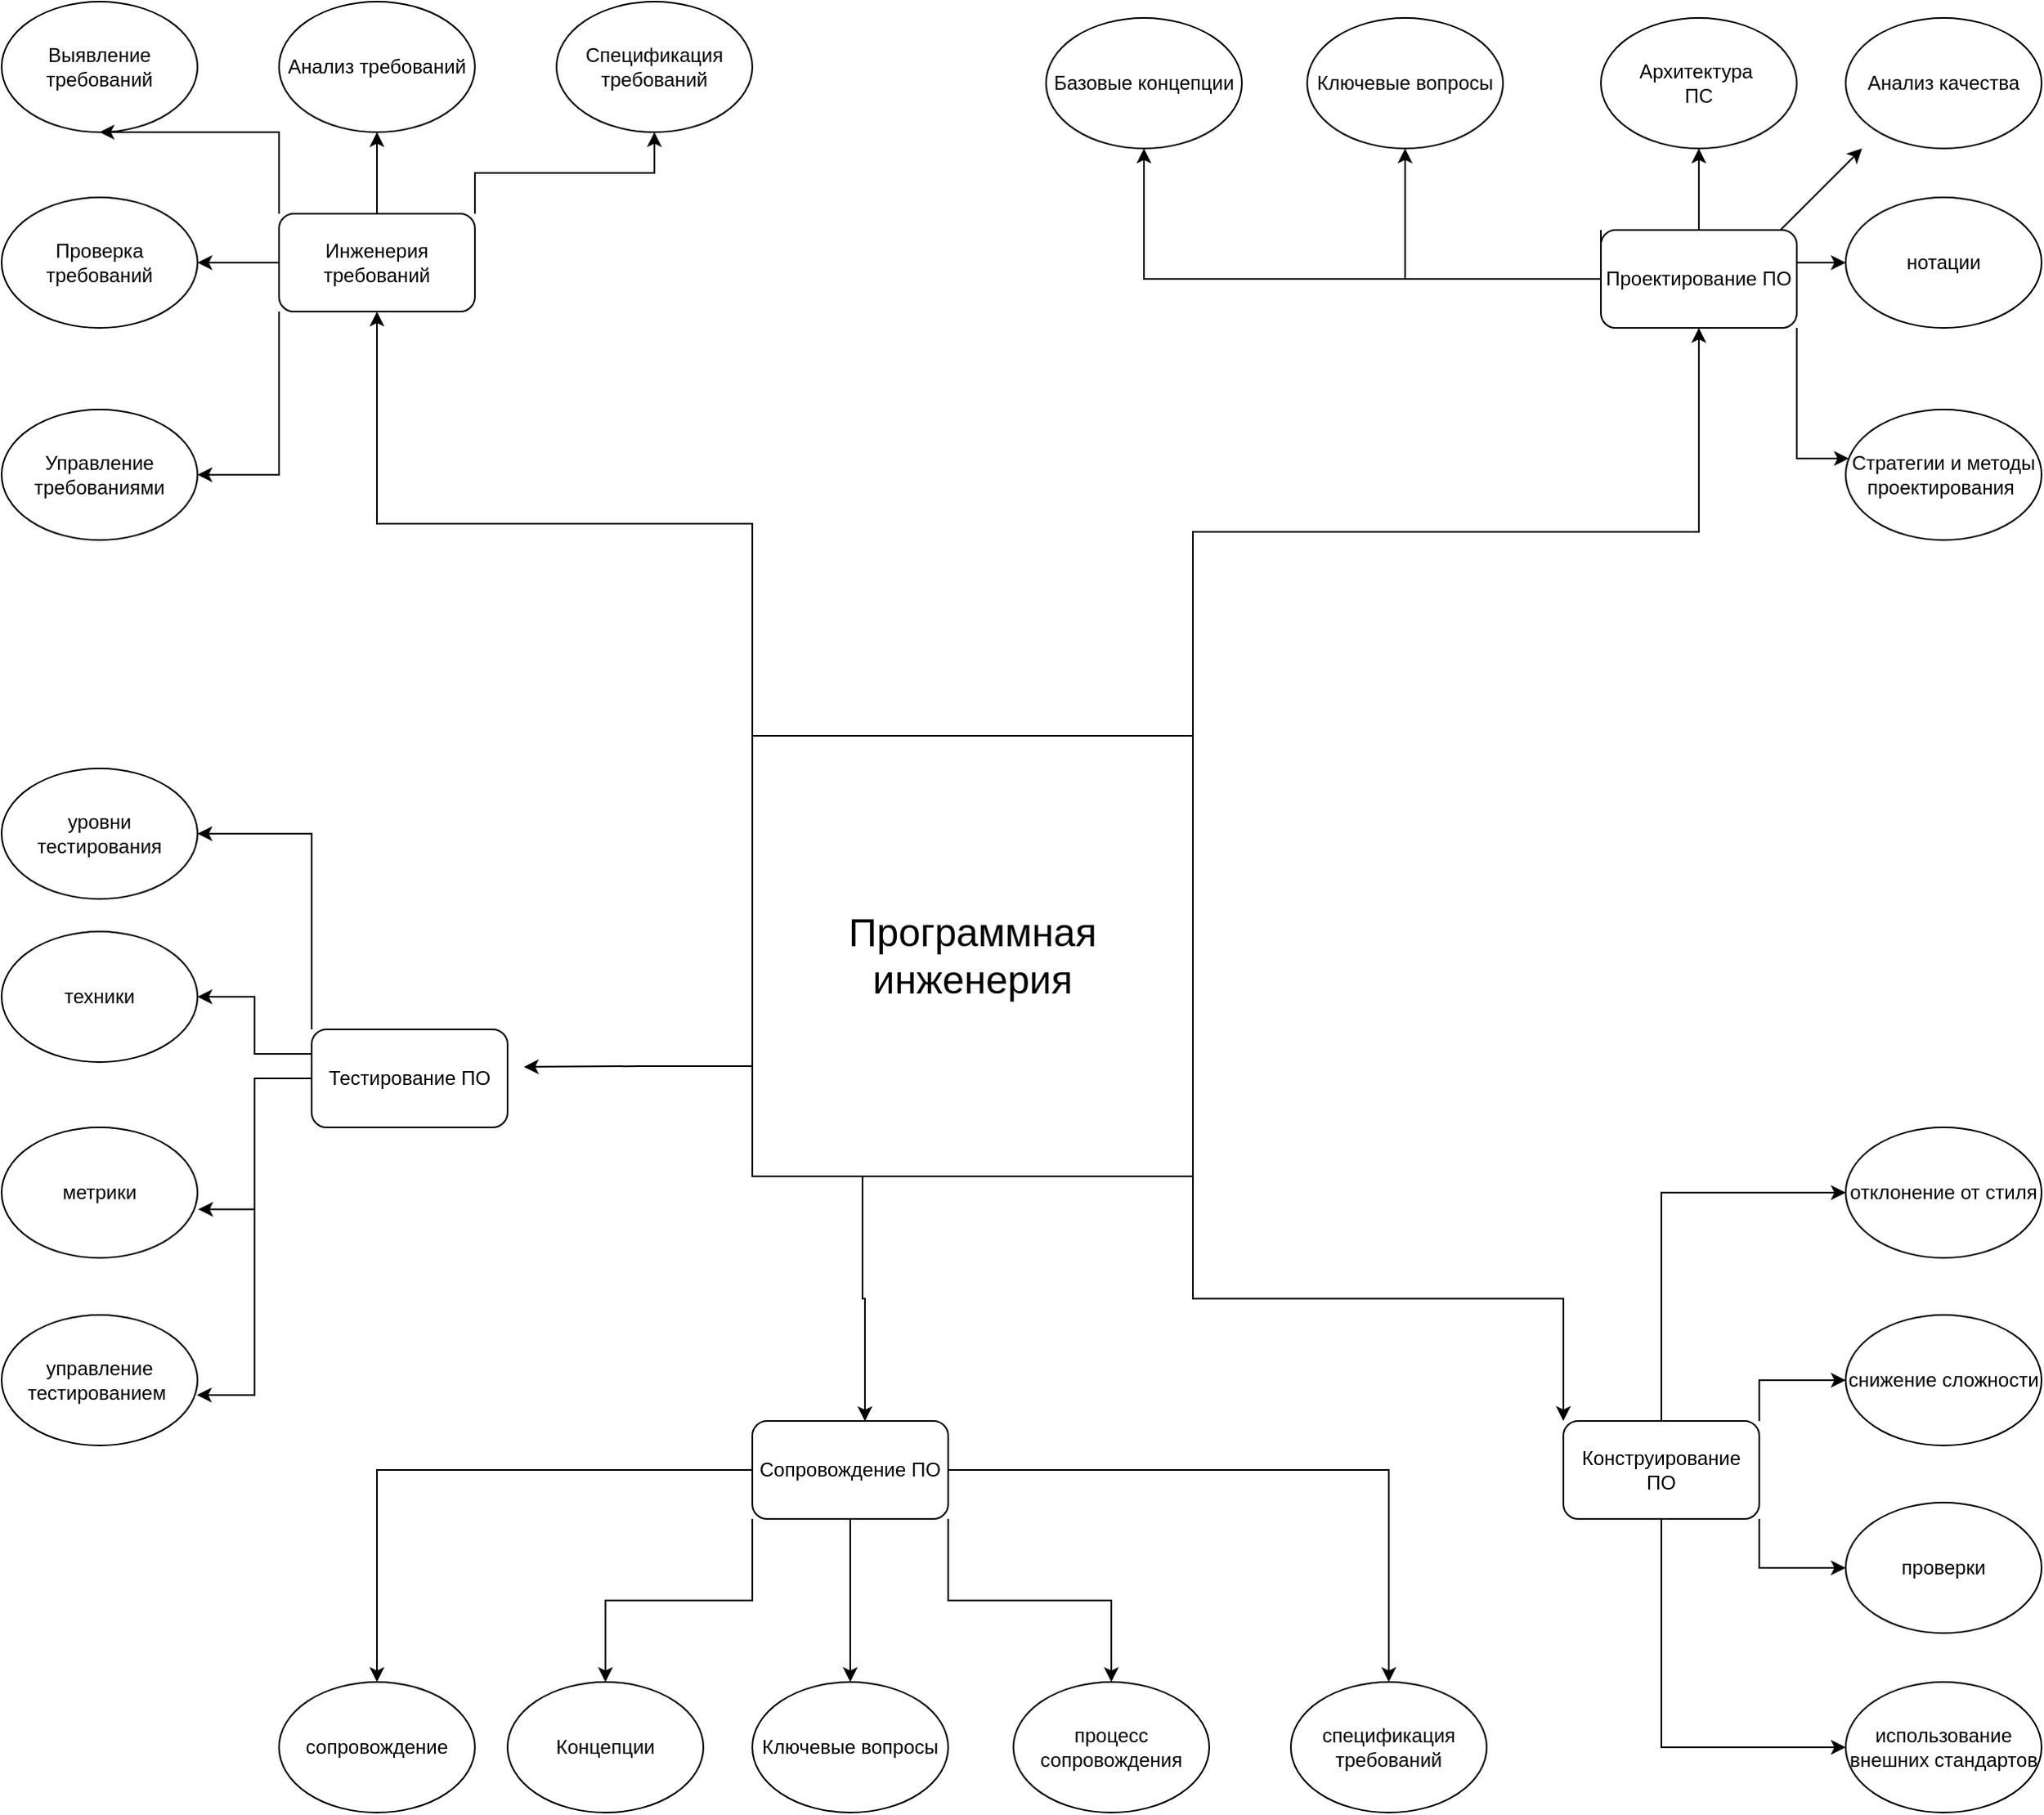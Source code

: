 <mxfile version="21.6.8" type="device">
  <diagram name="Страница — 1" id="esZpWJS2I06WDqgXDeGs">
    <mxGraphModel dx="4052" dy="2764" grid="1" gridSize="10" guides="1" tooltips="1" connect="1" arrows="1" fold="1" page="1" pageScale="1" pageWidth="827" pageHeight="1169" math="0" shadow="0">
      <root>
        <mxCell id="0" />
        <mxCell id="1" parent="0" />
        <mxCell id="YPbqLcL4oIMu2ijW4iQH-13" value="Анализ требований" style="ellipse;whiteSpace=wrap;html=1;" parent="1" vertex="1">
          <mxGeometry x="-80" y="-260" width="120" height="80" as="geometry" />
        </mxCell>
        <mxCell id="YPbqLcL4oIMu2ijW4iQH-14" value="Выявление требований" style="ellipse;whiteSpace=wrap;html=1;" parent="1" vertex="1">
          <mxGeometry x="-250" y="-260" width="120" height="80" as="geometry" />
        </mxCell>
        <mxCell id="YPbqLcL4oIMu2ijW4iQH-15" value="Проверка требований" style="ellipse;whiteSpace=wrap;html=1;" parent="1" vertex="1">
          <mxGeometry x="-250" y="-140" width="120" height="80" as="geometry" />
        </mxCell>
        <mxCell id="YPbqLcL4oIMu2ijW4iQH-16" value="Спецификация требований" style="ellipse;whiteSpace=wrap;html=1;" parent="1" vertex="1">
          <mxGeometry x="90" y="-260" width="120" height="80" as="geometry" />
        </mxCell>
        <mxCell id="YPbqLcL4oIMu2ijW4iQH-17" value="Управление требованиями" style="ellipse;whiteSpace=wrap;html=1;" parent="1" vertex="1">
          <mxGeometry x="-250" y="-10" width="120" height="80" as="geometry" />
        </mxCell>
        <mxCell id="YPbqLcL4oIMu2ijW4iQH-24" value="Базовые концепции" style="ellipse;whiteSpace=wrap;html=1;" parent="1" vertex="1">
          <mxGeometry x="390" y="-250" width="120" height="80" as="geometry" />
        </mxCell>
        <mxCell id="YPbqLcL4oIMu2ijW4iQH-25" value="Ключевые вопросы" style="ellipse;whiteSpace=wrap;html=1;" parent="1" vertex="1">
          <mxGeometry x="550" y="-250" width="120" height="80" as="geometry" />
        </mxCell>
        <mxCell id="YPbqLcL4oIMu2ijW4iQH-26" value="Архитектура&amp;nbsp;&lt;br&gt;&lt;font&gt;ПС&lt;/font&gt;" style="ellipse;whiteSpace=wrap;html=1;" parent="1" vertex="1">
          <mxGeometry x="730" y="-250" width="120" height="80" as="geometry" />
        </mxCell>
        <mxCell id="YPbqLcL4oIMu2ijW4iQH-27" value="Анализ качества" style="ellipse;whiteSpace=wrap;html=1;" parent="1" vertex="1">
          <mxGeometry x="880" y="-250" width="120" height="80" as="geometry" />
        </mxCell>
        <mxCell id="YPbqLcL4oIMu2ijW4iQH-28" value="нотации" style="ellipse;whiteSpace=wrap;html=1;" parent="1" vertex="1">
          <mxGeometry x="880" y="-140" width="120" height="80" as="geometry" />
        </mxCell>
        <mxCell id="YPbqLcL4oIMu2ijW4iQH-29" value="&lt;font&gt;Стратегии и методы&lt;/font&gt;&lt;br&gt;&lt;font&gt;проектирования&amp;nbsp;&lt;/font&gt;" style="ellipse;whiteSpace=wrap;html=1;" parent="1" vertex="1">
          <mxGeometry x="880" y="-10" width="120" height="80" as="geometry" />
        </mxCell>
        <mxCell id="YPbqLcL4oIMu2ijW4iQH-38" value="отклонение от стиля" style="ellipse;whiteSpace=wrap;html=1;" parent="1" vertex="1">
          <mxGeometry x="880" y="430" width="120" height="80" as="geometry" />
        </mxCell>
        <mxCell id="YPbqLcL4oIMu2ijW4iQH-40" value="использование внешних стандартов" style="ellipse;whiteSpace=wrap;html=1;" parent="1" vertex="1">
          <mxGeometry x="880" y="770" width="120" height="80" as="geometry" />
        </mxCell>
        <mxCell id="YPbqLcL4oIMu2ijW4iQH-41" value="проверки" style="ellipse;whiteSpace=wrap;html=1;" parent="1" vertex="1">
          <mxGeometry x="880" y="660" width="120" height="80" as="geometry" />
        </mxCell>
        <mxCell id="YPbqLcL4oIMu2ijW4iQH-46" value="Концепции" style="ellipse;whiteSpace=wrap;html=1;" parent="1" vertex="1">
          <mxGeometry x="60" y="770" width="120" height="80" as="geometry" />
        </mxCell>
        <mxCell id="YPbqLcL4oIMu2ijW4iQH-49" value="сопровождение" style="ellipse;whiteSpace=wrap;html=1;" parent="1" vertex="1">
          <mxGeometry x="-80" y="770" width="120" height="80" as="geometry" />
        </mxCell>
        <mxCell id="YPbqLcL4oIMu2ijW4iQH-50" value="спецификация требований" style="ellipse;whiteSpace=wrap;html=1;" parent="1" vertex="1">
          <mxGeometry x="540" y="770" width="120" height="80" as="geometry" />
        </mxCell>
        <mxCell id="YPbqLcL4oIMu2ijW4iQH-51" value="процесс сопровождения" style="ellipse;whiteSpace=wrap;html=1;" parent="1" vertex="1">
          <mxGeometry x="370" y="770" width="120" height="80" as="geometry" />
        </mxCell>
        <mxCell id="YPbqLcL4oIMu2ijW4iQH-52" value="Ключевые вопросы" style="ellipse;whiteSpace=wrap;html=1;" parent="1" vertex="1">
          <mxGeometry x="210" y="770" width="120" height="80" as="geometry" />
        </mxCell>
        <mxCell id="YPbqLcL4oIMu2ijW4iQH-53" value="уровни тестирования" style="ellipse;whiteSpace=wrap;html=1;" parent="1" vertex="1">
          <mxGeometry x="-250" y="210" width="120" height="80" as="geometry" />
        </mxCell>
        <mxCell id="YPbqLcL4oIMu2ijW4iQH-54" value="управление тестированием&amp;nbsp;" style="ellipse;whiteSpace=wrap;html=1;" parent="1" vertex="1">
          <mxGeometry x="-250" y="545" width="120" height="80" as="geometry" />
        </mxCell>
        <mxCell id="YPbqLcL4oIMu2ijW4iQH-55" value="техники" style="ellipse;whiteSpace=wrap;html=1;" parent="1" vertex="1">
          <mxGeometry x="-250" y="310" width="120" height="80" as="geometry" />
        </mxCell>
        <mxCell id="YPbqLcL4oIMu2ijW4iQH-56" value="метрики" style="ellipse;whiteSpace=wrap;html=1;" parent="1" vertex="1">
          <mxGeometry x="-250" y="430" width="120" height="80" as="geometry" />
        </mxCell>
        <mxCell id="YPbqLcL4oIMu2ijW4iQH-37" value="снижение сложности" style="ellipse;whiteSpace=wrap;html=1;" parent="1" vertex="1">
          <mxGeometry x="880" y="545" width="120" height="80" as="geometry" />
        </mxCell>
        <mxCell id="ijlC7aCjJat3Xiyn8PTm-38" style="edgeStyle=orthogonalEdgeStyle;rounded=0;orthogonalLoop=1;jettySize=auto;html=1;exitX=0;exitY=0;exitDx=0;exitDy=0;entryX=0.5;entryY=1;entryDx=0;entryDy=0;" edge="1" parent="1" source="ijlC7aCjJat3Xiyn8PTm-5" target="ijlC7aCjJat3Xiyn8PTm-7">
          <mxGeometry relative="1" as="geometry" />
        </mxCell>
        <mxCell id="ijlC7aCjJat3Xiyn8PTm-39" style="edgeStyle=orthogonalEdgeStyle;rounded=0;orthogonalLoop=1;jettySize=auto;html=1;exitX=1;exitY=0;exitDx=0;exitDy=0;entryX=0.5;entryY=1;entryDx=0;entryDy=0;" edge="1" parent="1" source="ijlC7aCjJat3Xiyn8PTm-5" target="ijlC7aCjJat3Xiyn8PTm-8">
          <mxGeometry relative="1" as="geometry" />
        </mxCell>
        <mxCell id="ijlC7aCjJat3Xiyn8PTm-40" style="edgeStyle=orthogonalEdgeStyle;rounded=0;orthogonalLoop=1;jettySize=auto;html=1;exitX=0;exitY=0.75;exitDx=0;exitDy=0;" edge="1" parent="1" source="ijlC7aCjJat3Xiyn8PTm-5">
          <mxGeometry relative="1" as="geometry">
            <mxPoint x="70" y="392.941" as="targetPoint" />
          </mxGeometry>
        </mxCell>
        <mxCell id="ijlC7aCjJat3Xiyn8PTm-41" style="edgeStyle=orthogonalEdgeStyle;rounded=0;orthogonalLoop=1;jettySize=auto;html=1;exitX=0.25;exitY=1;exitDx=0;exitDy=0;entryX=0.575;entryY=0.002;entryDx=0;entryDy=0;entryPerimeter=0;" edge="1" parent="1" source="ijlC7aCjJat3Xiyn8PTm-5" target="ijlC7aCjJat3Xiyn8PTm-10">
          <mxGeometry relative="1" as="geometry">
            <Array as="points">
              <mxPoint x="277" y="535" />
              <mxPoint x="279" y="535" />
            </Array>
          </mxGeometry>
        </mxCell>
        <mxCell id="ijlC7aCjJat3Xiyn8PTm-42" style="edgeStyle=orthogonalEdgeStyle;rounded=0;orthogonalLoop=1;jettySize=auto;html=1;exitX=1;exitY=1;exitDx=0;exitDy=0;entryX=0;entryY=0;entryDx=0;entryDy=0;" edge="1" parent="1" source="ijlC7aCjJat3Xiyn8PTm-5" target="ijlC7aCjJat3Xiyn8PTm-11">
          <mxGeometry relative="1" as="geometry" />
        </mxCell>
        <mxCell id="ijlC7aCjJat3Xiyn8PTm-5" value="&lt;font style=&quot;font-size: 24px;&quot;&gt;Программная инженерия&lt;/font&gt;" style="whiteSpace=wrap;html=1;aspect=fixed;" vertex="1" parent="1">
          <mxGeometry x="210" y="190" width="270" height="270" as="geometry" />
        </mxCell>
        <mxCell id="ijlC7aCjJat3Xiyn8PTm-12" style="edgeStyle=orthogonalEdgeStyle;rounded=0;orthogonalLoop=1;jettySize=auto;html=1;exitX=0;exitY=1;exitDx=0;exitDy=0;entryX=1;entryY=0.5;entryDx=0;entryDy=0;" edge="1" parent="1" source="ijlC7aCjJat3Xiyn8PTm-7" target="YPbqLcL4oIMu2ijW4iQH-17">
          <mxGeometry relative="1" as="geometry" />
        </mxCell>
        <mxCell id="ijlC7aCjJat3Xiyn8PTm-13" style="edgeStyle=orthogonalEdgeStyle;rounded=0;orthogonalLoop=1;jettySize=auto;html=1;exitX=0;exitY=0.5;exitDx=0;exitDy=0;entryX=1;entryY=0.5;entryDx=0;entryDy=0;" edge="1" parent="1" source="ijlC7aCjJat3Xiyn8PTm-7" target="YPbqLcL4oIMu2ijW4iQH-15">
          <mxGeometry relative="1" as="geometry" />
        </mxCell>
        <mxCell id="ijlC7aCjJat3Xiyn8PTm-14" style="edgeStyle=orthogonalEdgeStyle;rounded=0;orthogonalLoop=1;jettySize=auto;html=1;exitX=0;exitY=0;exitDx=0;exitDy=0;" edge="1" parent="1" source="ijlC7aCjJat3Xiyn8PTm-7" target="YPbqLcL4oIMu2ijW4iQH-14">
          <mxGeometry relative="1" as="geometry">
            <Array as="points">
              <mxPoint x="-80" y="-180" />
            </Array>
          </mxGeometry>
        </mxCell>
        <mxCell id="ijlC7aCjJat3Xiyn8PTm-15" value="" style="edgeStyle=orthogonalEdgeStyle;rounded=0;orthogonalLoop=1;jettySize=auto;html=1;" edge="1" parent="1" source="ijlC7aCjJat3Xiyn8PTm-7" target="YPbqLcL4oIMu2ijW4iQH-13">
          <mxGeometry relative="1" as="geometry" />
        </mxCell>
        <mxCell id="ijlC7aCjJat3Xiyn8PTm-16" style="edgeStyle=orthogonalEdgeStyle;rounded=0;orthogonalLoop=1;jettySize=auto;html=1;exitX=1;exitY=0;exitDx=0;exitDy=0;entryX=0.5;entryY=1;entryDx=0;entryDy=0;" edge="1" parent="1" source="ijlC7aCjJat3Xiyn8PTm-7" target="YPbqLcL4oIMu2ijW4iQH-16">
          <mxGeometry relative="1" as="geometry" />
        </mxCell>
        <mxCell id="ijlC7aCjJat3Xiyn8PTm-7" value="Инженерия требований" style="rounded=1;whiteSpace=wrap;html=1;" vertex="1" parent="1">
          <mxGeometry x="-80" y="-130" width="120" height="60" as="geometry" />
        </mxCell>
        <mxCell id="ijlC7aCjJat3Xiyn8PTm-18" style="edgeStyle=orthogonalEdgeStyle;rounded=0;orthogonalLoop=1;jettySize=auto;html=1;entryX=0.5;entryY=1;entryDx=0;entryDy=0;" edge="1" parent="1" source="ijlC7aCjJat3Xiyn8PTm-8" target="YPbqLcL4oIMu2ijW4iQH-24">
          <mxGeometry relative="1" as="geometry" />
        </mxCell>
        <mxCell id="ijlC7aCjJat3Xiyn8PTm-19" style="edgeStyle=orthogonalEdgeStyle;rounded=0;orthogonalLoop=1;jettySize=auto;html=1;exitX=0;exitY=0;exitDx=0;exitDy=0;entryX=0.5;entryY=1;entryDx=0;entryDy=0;" edge="1" parent="1" source="ijlC7aCjJat3Xiyn8PTm-8" target="YPbqLcL4oIMu2ijW4iQH-25">
          <mxGeometry relative="1" as="geometry">
            <Array as="points">
              <mxPoint x="730" y="-90" />
              <mxPoint x="610" y="-90" />
            </Array>
          </mxGeometry>
        </mxCell>
        <mxCell id="ijlC7aCjJat3Xiyn8PTm-20" value="" style="edgeStyle=orthogonalEdgeStyle;rounded=0;orthogonalLoop=1;jettySize=auto;html=1;" edge="1" parent="1" source="ijlC7aCjJat3Xiyn8PTm-8" target="YPbqLcL4oIMu2ijW4iQH-26">
          <mxGeometry relative="1" as="geometry" />
        </mxCell>
        <mxCell id="ijlC7aCjJat3Xiyn8PTm-22" value="" style="edgeStyle=orthogonalEdgeStyle;rounded=0;orthogonalLoop=1;jettySize=auto;html=1;" edge="1" parent="1" source="ijlC7aCjJat3Xiyn8PTm-8" target="YPbqLcL4oIMu2ijW4iQH-28">
          <mxGeometry relative="1" as="geometry">
            <Array as="points">
              <mxPoint x="860" y="-100" />
              <mxPoint x="860" y="-100" />
            </Array>
          </mxGeometry>
        </mxCell>
        <mxCell id="ijlC7aCjJat3Xiyn8PTm-23" style="edgeStyle=orthogonalEdgeStyle;rounded=0;orthogonalLoop=1;jettySize=auto;html=1;exitX=1;exitY=1;exitDx=0;exitDy=0;" edge="1" parent="1" source="ijlC7aCjJat3Xiyn8PTm-8" target="YPbqLcL4oIMu2ijW4iQH-29">
          <mxGeometry relative="1" as="geometry">
            <Array as="points">
              <mxPoint x="850" y="20" />
            </Array>
          </mxGeometry>
        </mxCell>
        <mxCell id="ijlC7aCjJat3Xiyn8PTm-8" value="Проектирование ПО" style="rounded=1;whiteSpace=wrap;html=1;" vertex="1" parent="1">
          <mxGeometry x="730" y="-120" width="120" height="60" as="geometry" />
        </mxCell>
        <mxCell id="ijlC7aCjJat3Xiyn8PTm-34" style="edgeStyle=orthogonalEdgeStyle;rounded=0;orthogonalLoop=1;jettySize=auto;html=1;entryX=0.997;entryY=0.614;entryDx=0;entryDy=0;entryPerimeter=0;" edge="1" parent="1" source="ijlC7aCjJat3Xiyn8PTm-9" target="YPbqLcL4oIMu2ijW4iQH-54">
          <mxGeometry relative="1" as="geometry" />
        </mxCell>
        <mxCell id="ijlC7aCjJat3Xiyn8PTm-35" style="edgeStyle=orthogonalEdgeStyle;rounded=0;orthogonalLoop=1;jettySize=auto;html=1;entryX=1.004;entryY=0.628;entryDx=0;entryDy=0;entryPerimeter=0;" edge="1" parent="1" source="ijlC7aCjJat3Xiyn8PTm-9" target="YPbqLcL4oIMu2ijW4iQH-56">
          <mxGeometry relative="1" as="geometry" />
        </mxCell>
        <mxCell id="ijlC7aCjJat3Xiyn8PTm-36" style="edgeStyle=orthogonalEdgeStyle;rounded=0;orthogonalLoop=1;jettySize=auto;html=1;exitX=0;exitY=0.25;exitDx=0;exitDy=0;" edge="1" parent="1" source="ijlC7aCjJat3Xiyn8PTm-9" target="YPbqLcL4oIMu2ijW4iQH-55">
          <mxGeometry relative="1" as="geometry" />
        </mxCell>
        <mxCell id="ijlC7aCjJat3Xiyn8PTm-37" style="edgeStyle=orthogonalEdgeStyle;rounded=0;orthogonalLoop=1;jettySize=auto;html=1;exitX=0;exitY=0;exitDx=0;exitDy=0;entryX=1;entryY=0.5;entryDx=0;entryDy=0;" edge="1" parent="1" source="ijlC7aCjJat3Xiyn8PTm-9" target="YPbqLcL4oIMu2ijW4iQH-53">
          <mxGeometry relative="1" as="geometry" />
        </mxCell>
        <mxCell id="ijlC7aCjJat3Xiyn8PTm-9" value="Тестирование ПО" style="rounded=1;whiteSpace=wrap;html=1;" vertex="1" parent="1">
          <mxGeometry x="-60" y="370" width="120" height="60" as="geometry" />
        </mxCell>
        <mxCell id="ijlC7aCjJat3Xiyn8PTm-28" style="edgeStyle=orthogonalEdgeStyle;rounded=0;orthogonalLoop=1;jettySize=auto;html=1;entryX=0.5;entryY=0;entryDx=0;entryDy=0;" edge="1" parent="1" source="ijlC7aCjJat3Xiyn8PTm-10" target="YPbqLcL4oIMu2ijW4iQH-49">
          <mxGeometry relative="1" as="geometry" />
        </mxCell>
        <mxCell id="ijlC7aCjJat3Xiyn8PTm-29" style="edgeStyle=orthogonalEdgeStyle;rounded=0;orthogonalLoop=1;jettySize=auto;html=1;exitX=0;exitY=1;exitDx=0;exitDy=0;entryX=0.5;entryY=0;entryDx=0;entryDy=0;" edge="1" parent="1" source="ijlC7aCjJat3Xiyn8PTm-10" target="YPbqLcL4oIMu2ijW4iQH-46">
          <mxGeometry relative="1" as="geometry" />
        </mxCell>
        <mxCell id="ijlC7aCjJat3Xiyn8PTm-30" value="" style="edgeStyle=orthogonalEdgeStyle;rounded=0;orthogonalLoop=1;jettySize=auto;html=1;" edge="1" parent="1" source="ijlC7aCjJat3Xiyn8PTm-10" target="YPbqLcL4oIMu2ijW4iQH-52">
          <mxGeometry relative="1" as="geometry" />
        </mxCell>
        <mxCell id="ijlC7aCjJat3Xiyn8PTm-31" style="edgeStyle=orthogonalEdgeStyle;rounded=0;orthogonalLoop=1;jettySize=auto;html=1;exitX=1;exitY=1;exitDx=0;exitDy=0;" edge="1" parent="1" source="ijlC7aCjJat3Xiyn8PTm-10" target="YPbqLcL4oIMu2ijW4iQH-51">
          <mxGeometry relative="1" as="geometry" />
        </mxCell>
        <mxCell id="ijlC7aCjJat3Xiyn8PTm-32" style="edgeStyle=orthogonalEdgeStyle;rounded=0;orthogonalLoop=1;jettySize=auto;html=1;exitX=1;exitY=0.5;exitDx=0;exitDy=0;" edge="1" parent="1" source="ijlC7aCjJat3Xiyn8PTm-10" target="YPbqLcL4oIMu2ijW4iQH-50">
          <mxGeometry relative="1" as="geometry" />
        </mxCell>
        <mxCell id="ijlC7aCjJat3Xiyn8PTm-10" value="Сопровождение ПО" style="rounded=1;whiteSpace=wrap;html=1;" vertex="1" parent="1">
          <mxGeometry x="210" y="610" width="120" height="60" as="geometry" />
        </mxCell>
        <mxCell id="ijlC7aCjJat3Xiyn8PTm-24" style="edgeStyle=orthogonalEdgeStyle;rounded=0;orthogonalLoop=1;jettySize=auto;html=1;exitX=0.5;exitY=0;exitDx=0;exitDy=0;entryX=0;entryY=0.5;entryDx=0;entryDy=0;" edge="1" parent="1" source="ijlC7aCjJat3Xiyn8PTm-11" target="YPbqLcL4oIMu2ijW4iQH-38">
          <mxGeometry relative="1" as="geometry" />
        </mxCell>
        <mxCell id="ijlC7aCjJat3Xiyn8PTm-25" style="edgeStyle=orthogonalEdgeStyle;rounded=0;orthogonalLoop=1;jettySize=auto;html=1;exitX=1;exitY=0;exitDx=0;exitDy=0;entryX=0;entryY=0.5;entryDx=0;entryDy=0;" edge="1" parent="1" source="ijlC7aCjJat3Xiyn8PTm-11" target="YPbqLcL4oIMu2ijW4iQH-37">
          <mxGeometry relative="1" as="geometry" />
        </mxCell>
        <mxCell id="ijlC7aCjJat3Xiyn8PTm-26" style="edgeStyle=orthogonalEdgeStyle;rounded=0;orthogonalLoop=1;jettySize=auto;html=1;exitX=1;exitY=1;exitDx=0;exitDy=0;entryX=0;entryY=0.5;entryDx=0;entryDy=0;" edge="1" parent="1" source="ijlC7aCjJat3Xiyn8PTm-11" target="YPbqLcL4oIMu2ijW4iQH-41">
          <mxGeometry relative="1" as="geometry" />
        </mxCell>
        <mxCell id="ijlC7aCjJat3Xiyn8PTm-27" style="edgeStyle=orthogonalEdgeStyle;rounded=0;orthogonalLoop=1;jettySize=auto;html=1;exitX=0.5;exitY=1;exitDx=0;exitDy=0;entryX=0;entryY=0.5;entryDx=0;entryDy=0;" edge="1" parent="1" source="ijlC7aCjJat3Xiyn8PTm-11" target="YPbqLcL4oIMu2ijW4iQH-40">
          <mxGeometry relative="1" as="geometry" />
        </mxCell>
        <mxCell id="ijlC7aCjJat3Xiyn8PTm-11" value="Конструирование ПО" style="rounded=1;whiteSpace=wrap;html=1;" vertex="1" parent="1">
          <mxGeometry x="707" y="610" width="120" height="60" as="geometry" />
        </mxCell>
        <mxCell id="ijlC7aCjJat3Xiyn8PTm-33" value="" style="endArrow=classic;html=1;rounded=0;" edge="1" parent="1">
          <mxGeometry width="50" height="50" relative="1" as="geometry">
            <mxPoint x="840" y="-120" as="sourcePoint" />
            <mxPoint x="890" y="-170" as="targetPoint" />
          </mxGeometry>
        </mxCell>
      </root>
    </mxGraphModel>
  </diagram>
</mxfile>
